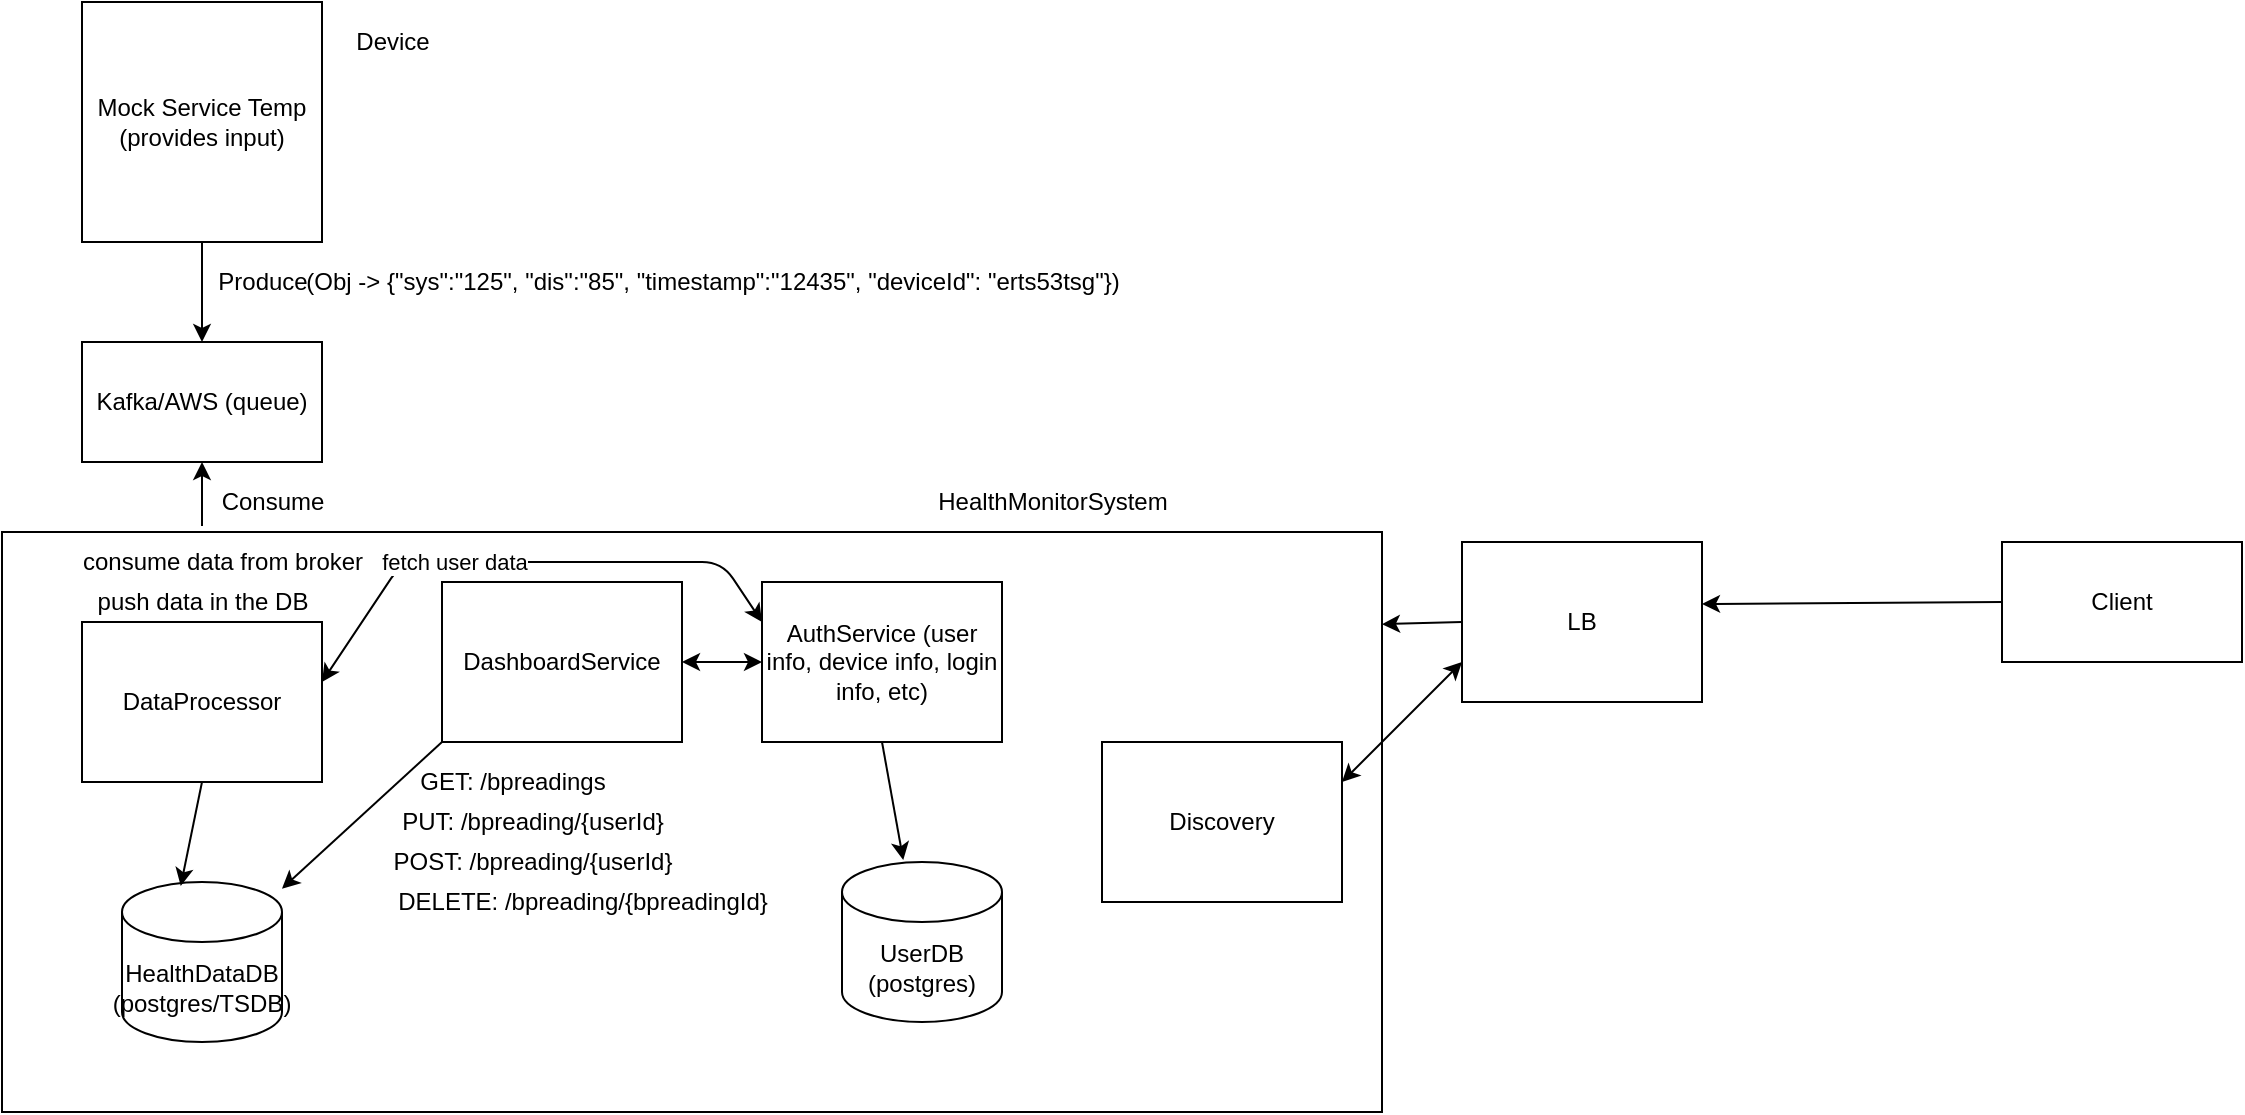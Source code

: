 <mxfile version="14.1.2" type="github">
  <diagram id="4xm_vAh3W-rZlw4PpbCW" name="Page-1">
    <mxGraphModel dx="1298" dy="834" grid="1" gridSize="10" guides="1" tooltips="1" connect="1" arrows="1" fold="1" page="1" pageScale="1" pageWidth="850" pageHeight="1100" math="0" shadow="0">
      <root>
        <mxCell id="0" />
        <mxCell id="1" parent="0" />
        <mxCell id="cq1kmCE_dH1wWy3KrnaW-49" value="" style="rounded=0;whiteSpace=wrap;html=1;" parent="1" vertex="1">
          <mxGeometry y="275" width="690" height="290" as="geometry" />
        </mxCell>
        <mxCell id="cq1kmCE_dH1wWy3KrnaW-1" value="Mock Service Temp (provides input)" style="rounded=0;whiteSpace=wrap;html=1;" parent="1" vertex="1">
          <mxGeometry x="40" y="10" width="120" height="120" as="geometry" />
        </mxCell>
        <mxCell id="cq1kmCE_dH1wWy3KrnaW-4" value="Client" style="rounded=0;whiteSpace=wrap;html=1;" parent="1" vertex="1">
          <mxGeometry x="1000" y="280" width="120" height="60" as="geometry" />
        </mxCell>
        <mxCell id="cq1kmCE_dH1wWy3KrnaW-7" value="" style="endArrow=classic;html=1;exitX=0;exitY=0.5;exitDx=0;exitDy=0;" parent="1" source="cq1kmCE_dH1wWy3KrnaW-4" edge="1">
          <mxGeometry width="50" height="50" relative="1" as="geometry">
            <mxPoint x="250" y="390" as="sourcePoint" />
            <mxPoint x="850" y="311" as="targetPoint" />
          </mxGeometry>
        </mxCell>
        <mxCell id="cq1kmCE_dH1wWy3KrnaW-9" value="&amp;nbsp; &amp;nbsp; &amp;nbsp; &amp;nbsp; &amp;nbsp; &amp;nbsp; &amp;nbsp; &amp;nbsp; &amp;nbsp; &amp;nbsp; &amp;nbsp; &amp;nbsp; &amp;nbsp; &amp;nbsp; &amp;nbsp; &amp;nbsp; &amp;nbsp; &amp;nbsp; &amp;nbsp; &amp;nbsp; &amp;nbsp;&amp;nbsp;" style="text;html=1;align=center;verticalAlign=middle;resizable=0;points=[];autosize=1;" parent="1" vertex="1">
          <mxGeometry x="50" y="210" width="160" height="20" as="geometry" />
        </mxCell>
        <mxCell id="cq1kmCE_dH1wWy3KrnaW-10" value="Kafka/AWS (queue)" style="rounded=0;whiteSpace=wrap;html=1;" parent="1" vertex="1">
          <mxGeometry x="40" y="180" width="120" height="60" as="geometry" />
        </mxCell>
        <mxCell id="cq1kmCE_dH1wWy3KrnaW-11" value="" style="endArrow=classic;html=1;exitX=0.5;exitY=1;exitDx=0;exitDy=0;entryX=0.5;entryY=0;entryDx=0;entryDy=0;" parent="1" source="cq1kmCE_dH1wWy3KrnaW-1" target="cq1kmCE_dH1wWy3KrnaW-10" edge="1">
          <mxGeometry width="50" height="50" relative="1" as="geometry">
            <mxPoint x="190" y="180" as="sourcePoint" />
            <mxPoint x="240" y="130" as="targetPoint" />
          </mxGeometry>
        </mxCell>
        <mxCell id="cq1kmCE_dH1wWy3KrnaW-12" value="Produce" style="text;html=1;align=center;verticalAlign=middle;resizable=0;points=[];autosize=1;" parent="1" vertex="1">
          <mxGeometry x="100" y="140" width="60" height="20" as="geometry" />
        </mxCell>
        <mxCell id="cq1kmCE_dH1wWy3KrnaW-13" value="" style="endArrow=classic;html=1;entryX=0.5;entryY=1;entryDx=0;entryDy=0;" parent="1" target="cq1kmCE_dH1wWy3KrnaW-10" edge="1">
          <mxGeometry width="50" height="50" relative="1" as="geometry">
            <mxPoint x="100" y="272" as="sourcePoint" />
            <mxPoint x="50" y="270" as="targetPoint" />
          </mxGeometry>
        </mxCell>
        <mxCell id="cq1kmCE_dH1wWy3KrnaW-14" value="Consume" style="text;html=1;align=center;verticalAlign=middle;resizable=0;points=[];autosize=1;" parent="1" vertex="1">
          <mxGeometry x="100" y="250" width="70" height="20" as="geometry" />
        </mxCell>
        <mxCell id="cq1kmCE_dH1wWy3KrnaW-22" value="(Obj -&amp;gt; {&quot;sys&quot;:&quot;125&quot;, &quot;dis&quot;:&quot;85&quot;, &quot;timestamp&quot;:&quot;12435&quot;, &quot;deviceId&quot;: &quot;erts53tsg&quot;})" style="text;html=1;align=center;verticalAlign=middle;resizable=0;points=[];autosize=1;" parent="1" vertex="1">
          <mxGeometry x="145" y="140" width="420" height="20" as="geometry" />
        </mxCell>
        <mxCell id="cq1kmCE_dH1wWy3KrnaW-23" value="DashboardService" style="rounded=0;whiteSpace=wrap;html=1;" parent="1" vertex="1">
          <mxGeometry x="220" y="300" width="120" height="80" as="geometry" />
        </mxCell>
        <mxCell id="cq1kmCE_dH1wWy3KrnaW-26" value="GET: /bpreadings" style="text;html=1;align=center;verticalAlign=middle;resizable=0;points=[];autosize=1;" parent="1" vertex="1">
          <mxGeometry x="200" y="390" width="110" height="20" as="geometry" />
        </mxCell>
        <mxCell id="cq1kmCE_dH1wWy3KrnaW-27" value="PUT: /bpreading/{userId}" style="text;html=1;align=center;verticalAlign=middle;resizable=0;points=[];autosize=1;" parent="1" vertex="1">
          <mxGeometry x="190" y="410" width="150" height="20" as="geometry" />
        </mxCell>
        <mxCell id="cq1kmCE_dH1wWy3KrnaW-28" value="POST: /bpreading/{userId}" style="text;html=1;align=center;verticalAlign=middle;resizable=0;points=[];autosize=1;" parent="1" vertex="1">
          <mxGeometry x="190" y="430" width="150" height="20" as="geometry" />
        </mxCell>
        <mxCell id="cq1kmCE_dH1wWy3KrnaW-29" value="DELETE: /bpreading/{bpreadingId}" style="text;html=1;align=center;verticalAlign=middle;resizable=0;points=[];autosize=1;" parent="1" vertex="1">
          <mxGeometry x="190" y="450" width="200" height="20" as="geometry" />
        </mxCell>
        <mxCell id="cq1kmCE_dH1wWy3KrnaW-30" value="DataProcessor" style="rounded=0;whiteSpace=wrap;html=1;" parent="1" vertex="1">
          <mxGeometry x="40" y="320" width="120" height="80" as="geometry" />
        </mxCell>
        <mxCell id="cq1kmCE_dH1wWy3KrnaW-31" value="HealthDataDB (postgres/TSDB)" style="shape=cylinder3;whiteSpace=wrap;html=1;boundedLbl=1;backgroundOutline=1;size=15;" parent="1" vertex="1">
          <mxGeometry x="60" y="450" width="80" height="80" as="geometry" />
        </mxCell>
        <mxCell id="cq1kmCE_dH1wWy3KrnaW-32" value="" style="endArrow=classic;html=1;exitX=0.5;exitY=1;exitDx=0;exitDy=0;entryX=0.367;entryY=0.025;entryDx=0;entryDy=0;entryPerimeter=0;" parent="1" source="cq1kmCE_dH1wWy3KrnaW-30" target="cq1kmCE_dH1wWy3KrnaW-31" edge="1">
          <mxGeometry width="50" height="50" relative="1" as="geometry">
            <mxPoint x="90" y="430" as="sourcePoint" />
            <mxPoint x="140" y="380" as="targetPoint" />
          </mxGeometry>
        </mxCell>
        <mxCell id="cq1kmCE_dH1wWy3KrnaW-33" value="consume data from broker" style="text;html=1;align=center;verticalAlign=middle;resizable=0;points=[];autosize=1;" parent="1" vertex="1">
          <mxGeometry x="30" y="280" width="160" height="20" as="geometry" />
        </mxCell>
        <mxCell id="cq1kmCE_dH1wWy3KrnaW-34" value="push data in the DB" style="text;html=1;align=center;verticalAlign=middle;resizable=0;points=[];autosize=1;" parent="1" vertex="1">
          <mxGeometry x="40" y="300" width="120" height="20" as="geometry" />
        </mxCell>
        <mxCell id="cq1kmCE_dH1wWy3KrnaW-35" value="AuthService (user info, device info, login info, etc)" style="rounded=0;whiteSpace=wrap;html=1;" parent="1" vertex="1">
          <mxGeometry x="380" y="300" width="120" height="80" as="geometry" />
        </mxCell>
        <mxCell id="cq1kmCE_dH1wWy3KrnaW-36" value="UserDB (postgres)" style="shape=cylinder3;whiteSpace=wrap;html=1;boundedLbl=1;backgroundOutline=1;size=15;" parent="1" vertex="1">
          <mxGeometry x="420" y="440" width="80" height="80" as="geometry" />
        </mxCell>
        <mxCell id="cq1kmCE_dH1wWy3KrnaW-37" value="" style="endArrow=classic;html=1;exitX=0.5;exitY=1;exitDx=0;exitDy=0;entryX=0.383;entryY=-0.012;entryDx=0;entryDy=0;entryPerimeter=0;" parent="1" source="cq1kmCE_dH1wWy3KrnaW-35" target="cq1kmCE_dH1wWy3KrnaW-36" edge="1">
          <mxGeometry width="50" height="50" relative="1" as="geometry">
            <mxPoint x="450" y="440" as="sourcePoint" />
            <mxPoint x="500" y="390" as="targetPoint" />
          </mxGeometry>
        </mxCell>
        <mxCell id="cq1kmCE_dH1wWy3KrnaW-38" value="LB" style="rounded=0;whiteSpace=wrap;html=1;" parent="1" vertex="1">
          <mxGeometry x="730" y="280" width="120" height="80" as="geometry" />
        </mxCell>
        <mxCell id="cq1kmCE_dH1wWy3KrnaW-39" value="Discovery" style="rounded=0;whiteSpace=wrap;html=1;" parent="1" vertex="1">
          <mxGeometry x="550" y="380" width="120" height="80" as="geometry" />
        </mxCell>
        <mxCell id="cq1kmCE_dH1wWy3KrnaW-46" value="" style="endArrow=classic;html=1;exitX=0;exitY=1;exitDx=0;exitDy=0;" parent="1" source="cq1kmCE_dH1wWy3KrnaW-23" target="cq1kmCE_dH1wWy3KrnaW-31" edge="1">
          <mxGeometry width="50" height="50" relative="1" as="geometry">
            <mxPoint x="340" y="380" as="sourcePoint" />
            <mxPoint x="390" y="330" as="targetPoint" />
          </mxGeometry>
        </mxCell>
        <mxCell id="cq1kmCE_dH1wWy3KrnaW-50" value="" style="endArrow=classic;startArrow=classic;html=1;entryX=0;entryY=0.75;entryDx=0;entryDy=0;exitX=1;exitY=0.25;exitDx=0;exitDy=0;" parent="1" source="cq1kmCE_dH1wWy3KrnaW-39" target="cq1kmCE_dH1wWy3KrnaW-38" edge="1">
          <mxGeometry width="50" height="50" relative="1" as="geometry">
            <mxPoint x="670" y="450" as="sourcePoint" />
            <mxPoint x="720" y="400" as="targetPoint" />
          </mxGeometry>
        </mxCell>
        <mxCell id="cq1kmCE_dH1wWy3KrnaW-51" value="" style="endArrow=classic;html=1;exitX=0;exitY=0.5;exitDx=0;exitDy=0;entryX=1;entryY=0.159;entryDx=0;entryDy=0;entryPerimeter=0;" parent="1" source="cq1kmCE_dH1wWy3KrnaW-38" target="cq1kmCE_dH1wWy3KrnaW-49" edge="1">
          <mxGeometry width="50" height="50" relative="1" as="geometry">
            <mxPoint x="700" y="340" as="sourcePoint" />
            <mxPoint x="750" y="290" as="targetPoint" />
          </mxGeometry>
        </mxCell>
        <mxCell id="cq1kmCE_dH1wWy3KrnaW-52" value="HealthMonitorSystem" style="text;html=1;align=center;verticalAlign=middle;resizable=0;points=[];autosize=1;" parent="1" vertex="1">
          <mxGeometry x="460" y="250" width="130" height="20" as="geometry" />
        </mxCell>
        <mxCell id="rCQl3Q3nnH_-xnrQwZ20-2" value="" style="endArrow=classic;startArrow=classic;html=1;" parent="1" edge="1">
          <mxGeometry width="50" height="50" relative="1" as="geometry">
            <mxPoint x="340" y="340" as="sourcePoint" />
            <mxPoint x="380" y="340" as="targetPoint" />
          </mxGeometry>
        </mxCell>
        <mxCell id="9aoScQVs7jY0kst0fSOM-1" value="Device" style="text;html=1;align=center;verticalAlign=middle;resizable=0;points=[];autosize=1;" vertex="1" parent="1">
          <mxGeometry x="170" y="20" width="50" height="20" as="geometry" />
        </mxCell>
        <mxCell id="9aoScQVs7jY0kst0fSOM-6" value="" style="endArrow=classic;startArrow=classic;html=1;entryX=0;entryY=0.25;entryDx=0;entryDy=0;" edge="1" parent="1" target="cq1kmCE_dH1wWy3KrnaW-35">
          <mxGeometry width="50" height="50" relative="1" as="geometry">
            <mxPoint x="160" y="350" as="sourcePoint" />
            <mxPoint x="210" y="300" as="targetPoint" />
            <Array as="points">
              <mxPoint x="200" y="290" />
              <mxPoint x="360" y="290" />
            </Array>
          </mxGeometry>
        </mxCell>
        <mxCell id="9aoScQVs7jY0kst0fSOM-7" value="fetch user data" style="edgeLabel;html=1;align=center;verticalAlign=middle;resizable=0;points=[];" vertex="1" connectable="0" parent="9aoScQVs7jY0kst0fSOM-6">
          <mxGeometry x="-0.268" relative="1" as="geometry">
            <mxPoint as="offset" />
          </mxGeometry>
        </mxCell>
      </root>
    </mxGraphModel>
  </diagram>
</mxfile>
